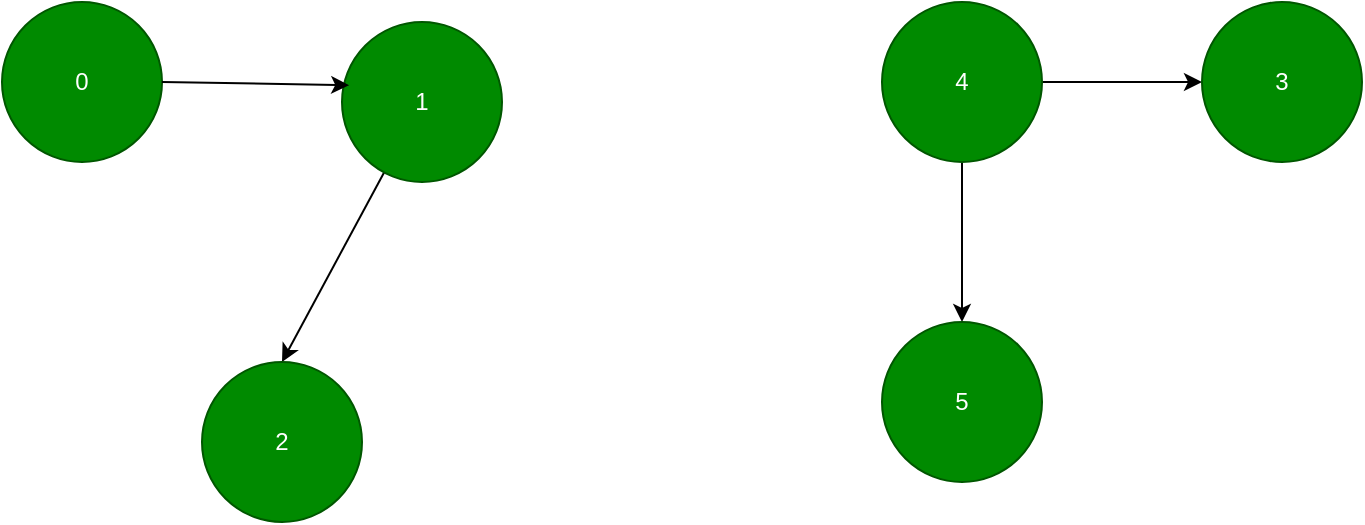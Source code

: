 <mxfile version="24.4.4" type="github">
  <diagram name="第 1 页" id="wdqCgXOw0XZaZs1apR_4">
    <mxGraphModel dx="1050" dy="522" grid="1" gridSize="10" guides="1" tooltips="1" connect="1" arrows="1" fold="1" page="1" pageScale="1" pageWidth="827" pageHeight="1169" math="0" shadow="0">
      <root>
        <mxCell id="0" />
        <mxCell id="1" parent="0" />
        <mxCell id="VPeprKMhl3_eYJc57oR--1" value="0" style="ellipse;whiteSpace=wrap;html=1;aspect=fixed;fillColor=#008a00;strokeColor=#005700;fontColor=#ffffff;" vertex="1" parent="1">
          <mxGeometry x="70" y="90" width="80" height="80" as="geometry" />
        </mxCell>
        <mxCell id="VPeprKMhl3_eYJc57oR--7" style="rounded=0;orthogonalLoop=1;jettySize=auto;html=1;entryX=0.5;entryY=0;entryDx=0;entryDy=0;" edge="1" parent="1" source="VPeprKMhl3_eYJc57oR--2" target="VPeprKMhl3_eYJc57oR--3">
          <mxGeometry relative="1" as="geometry" />
        </mxCell>
        <mxCell id="VPeprKMhl3_eYJc57oR--2" value="1" style="ellipse;whiteSpace=wrap;html=1;aspect=fixed;fillColor=#008a00;strokeColor=#005700;fontColor=#ffffff;" vertex="1" parent="1">
          <mxGeometry x="240" y="100" width="80" height="80" as="geometry" />
        </mxCell>
        <mxCell id="VPeprKMhl3_eYJc57oR--3" value="2" style="ellipse;whiteSpace=wrap;html=1;aspect=fixed;fillColor=#008a00;strokeColor=#005700;fontColor=#ffffff;" vertex="1" parent="1">
          <mxGeometry x="170" y="270" width="80" height="80" as="geometry" />
        </mxCell>
        <mxCell id="VPeprKMhl3_eYJc57oR--6" style="rounded=0;orthogonalLoop=1;jettySize=auto;html=1;exitX=1;exitY=0.5;exitDx=0;exitDy=0;entryX=0.045;entryY=0.395;entryDx=0;entryDy=0;entryPerimeter=0;" edge="1" parent="1" source="VPeprKMhl3_eYJc57oR--1" target="VPeprKMhl3_eYJc57oR--2">
          <mxGeometry relative="1" as="geometry" />
        </mxCell>
        <mxCell id="VPeprKMhl3_eYJc57oR--14" value="" style="edgeStyle=none;rounded=0;orthogonalLoop=1;jettySize=auto;html=1;strokeColor=default;align=center;verticalAlign=middle;fontFamily=Helvetica;fontSize=11;fontColor=default;labelBackgroundColor=default;endArrow=classic;" edge="1" parent="1" source="VPeprKMhl3_eYJc57oR--12" target="VPeprKMhl3_eYJc57oR--13">
          <mxGeometry relative="1" as="geometry" />
        </mxCell>
        <mxCell id="VPeprKMhl3_eYJc57oR--16" value="" style="edgeStyle=none;rounded=0;orthogonalLoop=1;jettySize=auto;html=1;strokeColor=default;align=center;verticalAlign=middle;fontFamily=Helvetica;fontSize=11;fontColor=default;labelBackgroundColor=default;endArrow=classic;" edge="1" parent="1" source="VPeprKMhl3_eYJc57oR--12" target="VPeprKMhl3_eYJc57oR--15">
          <mxGeometry relative="1" as="geometry" />
        </mxCell>
        <mxCell id="VPeprKMhl3_eYJc57oR--12" value="4" style="ellipse;whiteSpace=wrap;html=1;aspect=fixed;fillColor=#008a00;strokeColor=#005700;fontColor=#ffffff;" vertex="1" parent="1">
          <mxGeometry x="510" y="90" width="80" height="80" as="geometry" />
        </mxCell>
        <mxCell id="VPeprKMhl3_eYJc57oR--13" value="5" style="ellipse;whiteSpace=wrap;html=1;aspect=fixed;fillColor=#008a00;strokeColor=#005700;fontColor=#ffffff;" vertex="1" parent="1">
          <mxGeometry x="510" y="250" width="80" height="80" as="geometry" />
        </mxCell>
        <mxCell id="VPeprKMhl3_eYJc57oR--15" value="3" style="ellipse;whiteSpace=wrap;html=1;aspect=fixed;fillColor=#008a00;strokeColor=#005700;fontColor=#ffffff;" vertex="1" parent="1">
          <mxGeometry x="670" y="90" width="80" height="80" as="geometry" />
        </mxCell>
      </root>
    </mxGraphModel>
  </diagram>
</mxfile>
